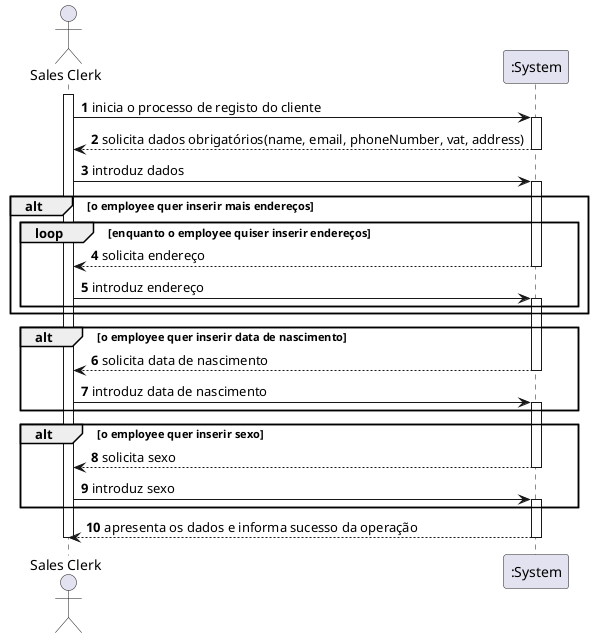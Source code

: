 @startuml

autonumber
actor "Sales Clerk" as SC

activate SC
SC -> ":System" : inicia o processo de registo do cliente
activate ":System"
":System" --> SC : solicita dados obrigatórios(name, email, phoneNumber, vat, address)
deactivate ":System"
SC -> ":System" : introduz dados
activate ":System"



alt o employee quer inserir mais endereços
loop enquanto o employee quiser inserir endereços
":System" --> SC : solicita endereço
deactivate ":System"


SC -> ":System" : introduz endereço
activate ":System"
end
end
alt o employee quer inserir data de nascimento
activate ":System"
":System" --> SC : solicita data de nascimento
deactivate ":System"
SC -> ":System" : introduz data de nascimento
activate ":System"
end
alt o employee quer inserir sexo
":System" --> SC : solicita sexo
deactivate ":System"
SC -> ":System" : introduz sexo
activate ":System"
end
":System" --> SC : apresenta os dados e informa sucesso da operação
deactivate ":System"
deactivate SC



@enduml